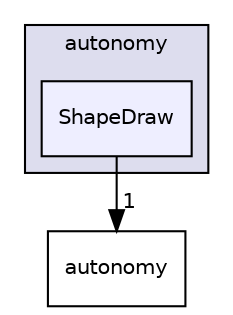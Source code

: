 digraph "/root/scrimmage/scrimmage/include/scrimmage/plugins/autonomy/ShapeDraw" {
  compound=true
  node [ fontsize="10", fontname="Helvetica"];
  edge [ labelfontsize="10", labelfontname="Helvetica"];
  subgraph clusterdir_5aacfe0deb1b51de3b8a4437197fbda8 {
    graph [ bgcolor="#ddddee", pencolor="black", label="autonomy" fontname="Helvetica", fontsize="10", URL="dir_5aacfe0deb1b51de3b8a4437197fbda8.html"]
  dir_3d88e5e1949d7134819d09456e6e0efc [shape=box, label="ShapeDraw", style="filled", fillcolor="#eeeeff", pencolor="black", URL="dir_3d88e5e1949d7134819d09456e6e0efc.html"];
  }
  dir_b3bb4020ef55165afbb203d4dc0e2378 [shape=box label="autonomy" URL="dir_b3bb4020ef55165afbb203d4dc0e2378.html"];
  dir_3d88e5e1949d7134819d09456e6e0efc->dir_b3bb4020ef55165afbb203d4dc0e2378 [headlabel="1", labeldistance=1.5 headhref="dir_000050_000006.html"];
}
